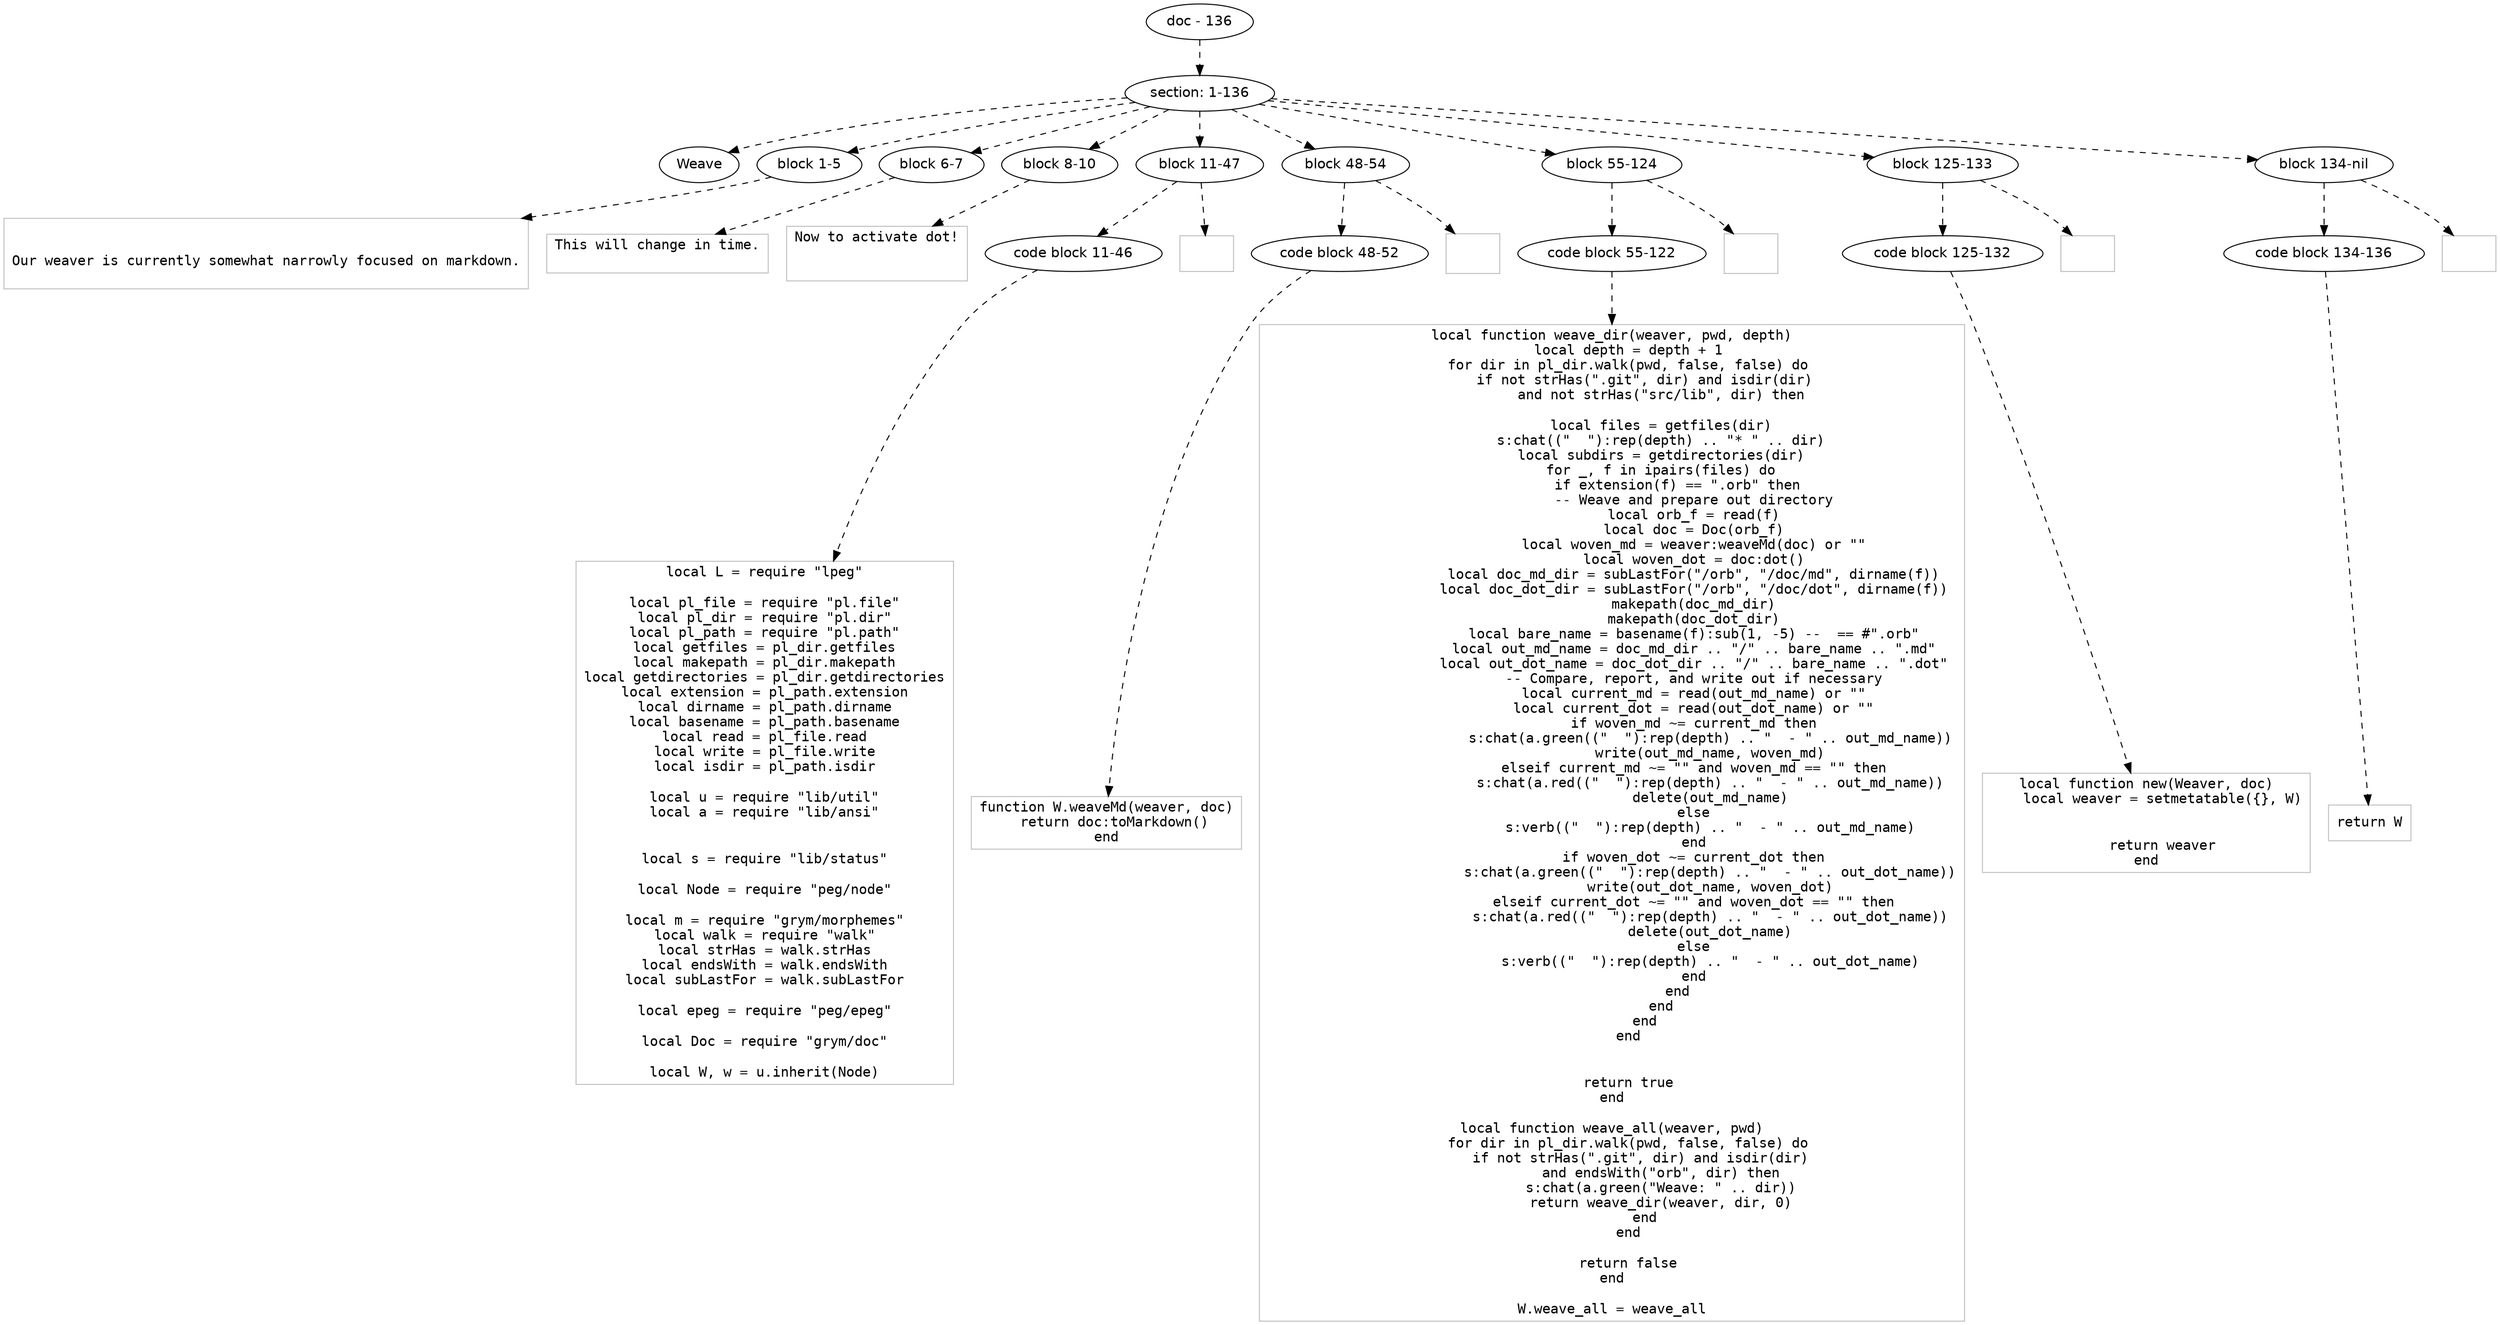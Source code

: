 digraph hierarchy {

node [fontname=Helvetica]
edge [style=dashed]

doc_0 [label="doc - 136"]

doc_0 -> { section_1}
{rank=same; section_1}

section_1 [label="section: 1-136"]

section_1 -> { header_2 block_3 block_4 block_5 block_6 block_7 block_8 block_9 block_10}
{rank=same; header_2 block_3 block_4 block_5 block_6 block_7 block_8 block_9 block_10}

header_2 [label="Weave"]
block_3 [label="block 1-5"]
block_4 [label="block 6-7"]
block_5 [label="block 8-10"]
block_6 [label="block 11-47"]
block_7 [label="block 48-54"]
block_8 [label="block 55-124"]
block_9 [label="block 125-133"]
block_10 [label="block 134-nil"]


block_3 -> leaf_11
leaf_11  [color=Gray,shape=rectangle,fontname=Inconsolata,label="

Our weaver is currently somewhat narrowly focused on markdown.

"]
block_4 -> leaf_12
leaf_12  [color=Gray,shape=rectangle,fontname=Inconsolata,label="This will change in time.

"]
block_5 -> leaf_13
leaf_13  [color=Gray,shape=rectangle,fontname=Inconsolata,label="Now to activate dot!


"]block_6 -> { codeblock_14}
{rank=same; codeblock_14}

codeblock_14 [label="code block 11-46"]


codeblock_14 -> leaf_15
leaf_15  [color=Gray,shape=rectangle,fontname=Inconsolata,label="local L = require \"lpeg\"

local pl_file = require \"pl.file\"
local pl_dir = require \"pl.dir\"
local pl_path = require \"pl.path\"
local getfiles = pl_dir.getfiles
local makepath = pl_dir.makepath
local getdirectories = pl_dir.getdirectories
local extension = pl_path.extension
local dirname = pl_path.dirname
local basename = pl_path.basename
local read = pl_file.read
local write = pl_file.write
local isdir = pl_path.isdir

local u = require \"lib/util\"
local a = require \"lib/ansi\"


local s = require \"lib/status\"

local Node = require \"peg/node\"

local m = require \"grym/morphemes\"
local walk = require \"walk\"
local strHas = walk.strHas
local endsWith = walk.endsWith
local subLastFor = walk.subLastFor

local epeg = require \"peg/epeg\"

local Doc = require \"grym/doc\"

local W, w = u.inherit(Node)
"]
block_6 -> leaf_16
leaf_16  [color=Gray,shape=rectangle,fontname=Inconsolata,label="
"]block_7 -> { codeblock_17}
{rank=same; codeblock_17}

codeblock_17 [label="code block 48-52"]


codeblock_17 -> leaf_18
leaf_18  [color=Gray,shape=rectangle,fontname=Inconsolata,label="function W.weaveMd(weaver, doc)
  return doc:toMarkdown()
end
"]
block_7 -> leaf_19
leaf_19  [color=Gray,shape=rectangle,fontname=Inconsolata,label="

"]block_8 -> { codeblock_20}
{rank=same; codeblock_20}

codeblock_20 [label="code block 55-122"]


codeblock_20 -> leaf_21
leaf_21  [color=Gray,shape=rectangle,fontname=Inconsolata,label="local function weave_dir(weaver, pwd, depth)
    local depth = depth + 1
    for dir in pl_dir.walk(pwd, false, false) do
        if not strHas(\".git\", dir) and isdir(dir)
            and not strHas(\"src/lib\", dir) then

            local files = getfiles(dir)
            s:chat((\"  \"):rep(depth) .. \"* \" .. dir)
            local subdirs = getdirectories(dir)
            for _, f in ipairs(files) do
                if extension(f) == \".orb\" then
                    -- Weave and prepare out directory
                    local orb_f = read(f)
                    local doc = Doc(orb_f)
                    local woven_md = weaver:weaveMd(doc) or \"\"
                    local woven_dot = doc:dot()
                    local doc_md_dir = subLastFor(\"/orb\", \"/doc/md\", dirname(f))
                    local doc_dot_dir = subLastFor(\"/orb\", \"/doc/dot\", dirname(f))
                    makepath(doc_md_dir)
                    makepath(doc_dot_dir)
                    local bare_name = basename(f):sub(1, -5) --  == #\".orb\"
                    local out_md_name = doc_md_dir .. \"/\" .. bare_name .. \".md\"
                    local out_dot_name = doc_dot_dir .. \"/\" .. bare_name .. \".dot\"
                    -- Compare, report, and write out if necessary
                    local current_md = read(out_md_name) or \"\"
                    local current_dot = read(out_dot_name) or \"\"
                    if woven_md ~= current_md then
                        s:chat(a.green((\"  \"):rep(depth) .. \"  - \" .. out_md_name))
                        write(out_md_name, woven_md)
                    elseif current_md ~= \"\" and woven_md == \"\" then
                        s:chat(a.red((\"  \"):rep(depth) .. \"  - \" .. out_md_name))
                        delete(out_md_name)
                    else
                        s:verb((\"  \"):rep(depth) .. \"  - \" .. out_md_name)
                    end
                    if woven_dot ~= current_dot then
                        s:chat(a.green((\"  \"):rep(depth) .. \"  - \" .. out_dot_name))
                        write(out_dot_name, woven_dot)
                    elseif current_dot ~= \"\" and woven_dot == \"\" then
                        s:chat(a.red((\"  \"):rep(depth) .. \"  - \" .. out_dot_name))
                        delete(out_dot_name)
                    else
                        s:verb((\"  \"):rep(depth) .. \"  - \" .. out_dot_name)
                    end
                end
            end
        end
    end


    return true
end

local function weave_all(weaver, pwd)
    for dir in pl_dir.walk(pwd, false, false) do
        if not strHas(\".git\", dir) and isdir(dir) 
            and endsWith(\"orb\", dir) then
            s:chat(a.green(\"Weave: \" .. dir))
            return weave_dir(weaver, dir, 0)
        end
    end

    return false
end

W.weave_all = weave_all
"]
block_8 -> leaf_22
leaf_22  [color=Gray,shape=rectangle,fontname=Inconsolata,label="

"]block_9 -> { codeblock_23}
{rank=same; codeblock_23}

codeblock_23 [label="code block 125-132"]


codeblock_23 -> leaf_24
leaf_24  [color=Gray,shape=rectangle,fontname=Inconsolata,label="local function new(Weaver, doc)
    local weaver = setmetatable({}, W)


    return weaver
end
"]
block_9 -> leaf_25
leaf_25  [color=Gray,shape=rectangle,fontname=Inconsolata,label="
"]block_10 -> { codeblock_26}
{rank=same; codeblock_26}

codeblock_26 [label="code block 134-136"]


codeblock_26 -> leaf_27
leaf_27  [color=Gray,shape=rectangle,fontname=Inconsolata,label="return W
"]
block_10 -> leaf_28
leaf_28  [color=Gray,shape=rectangle,fontname=Inconsolata,label=""]
}
